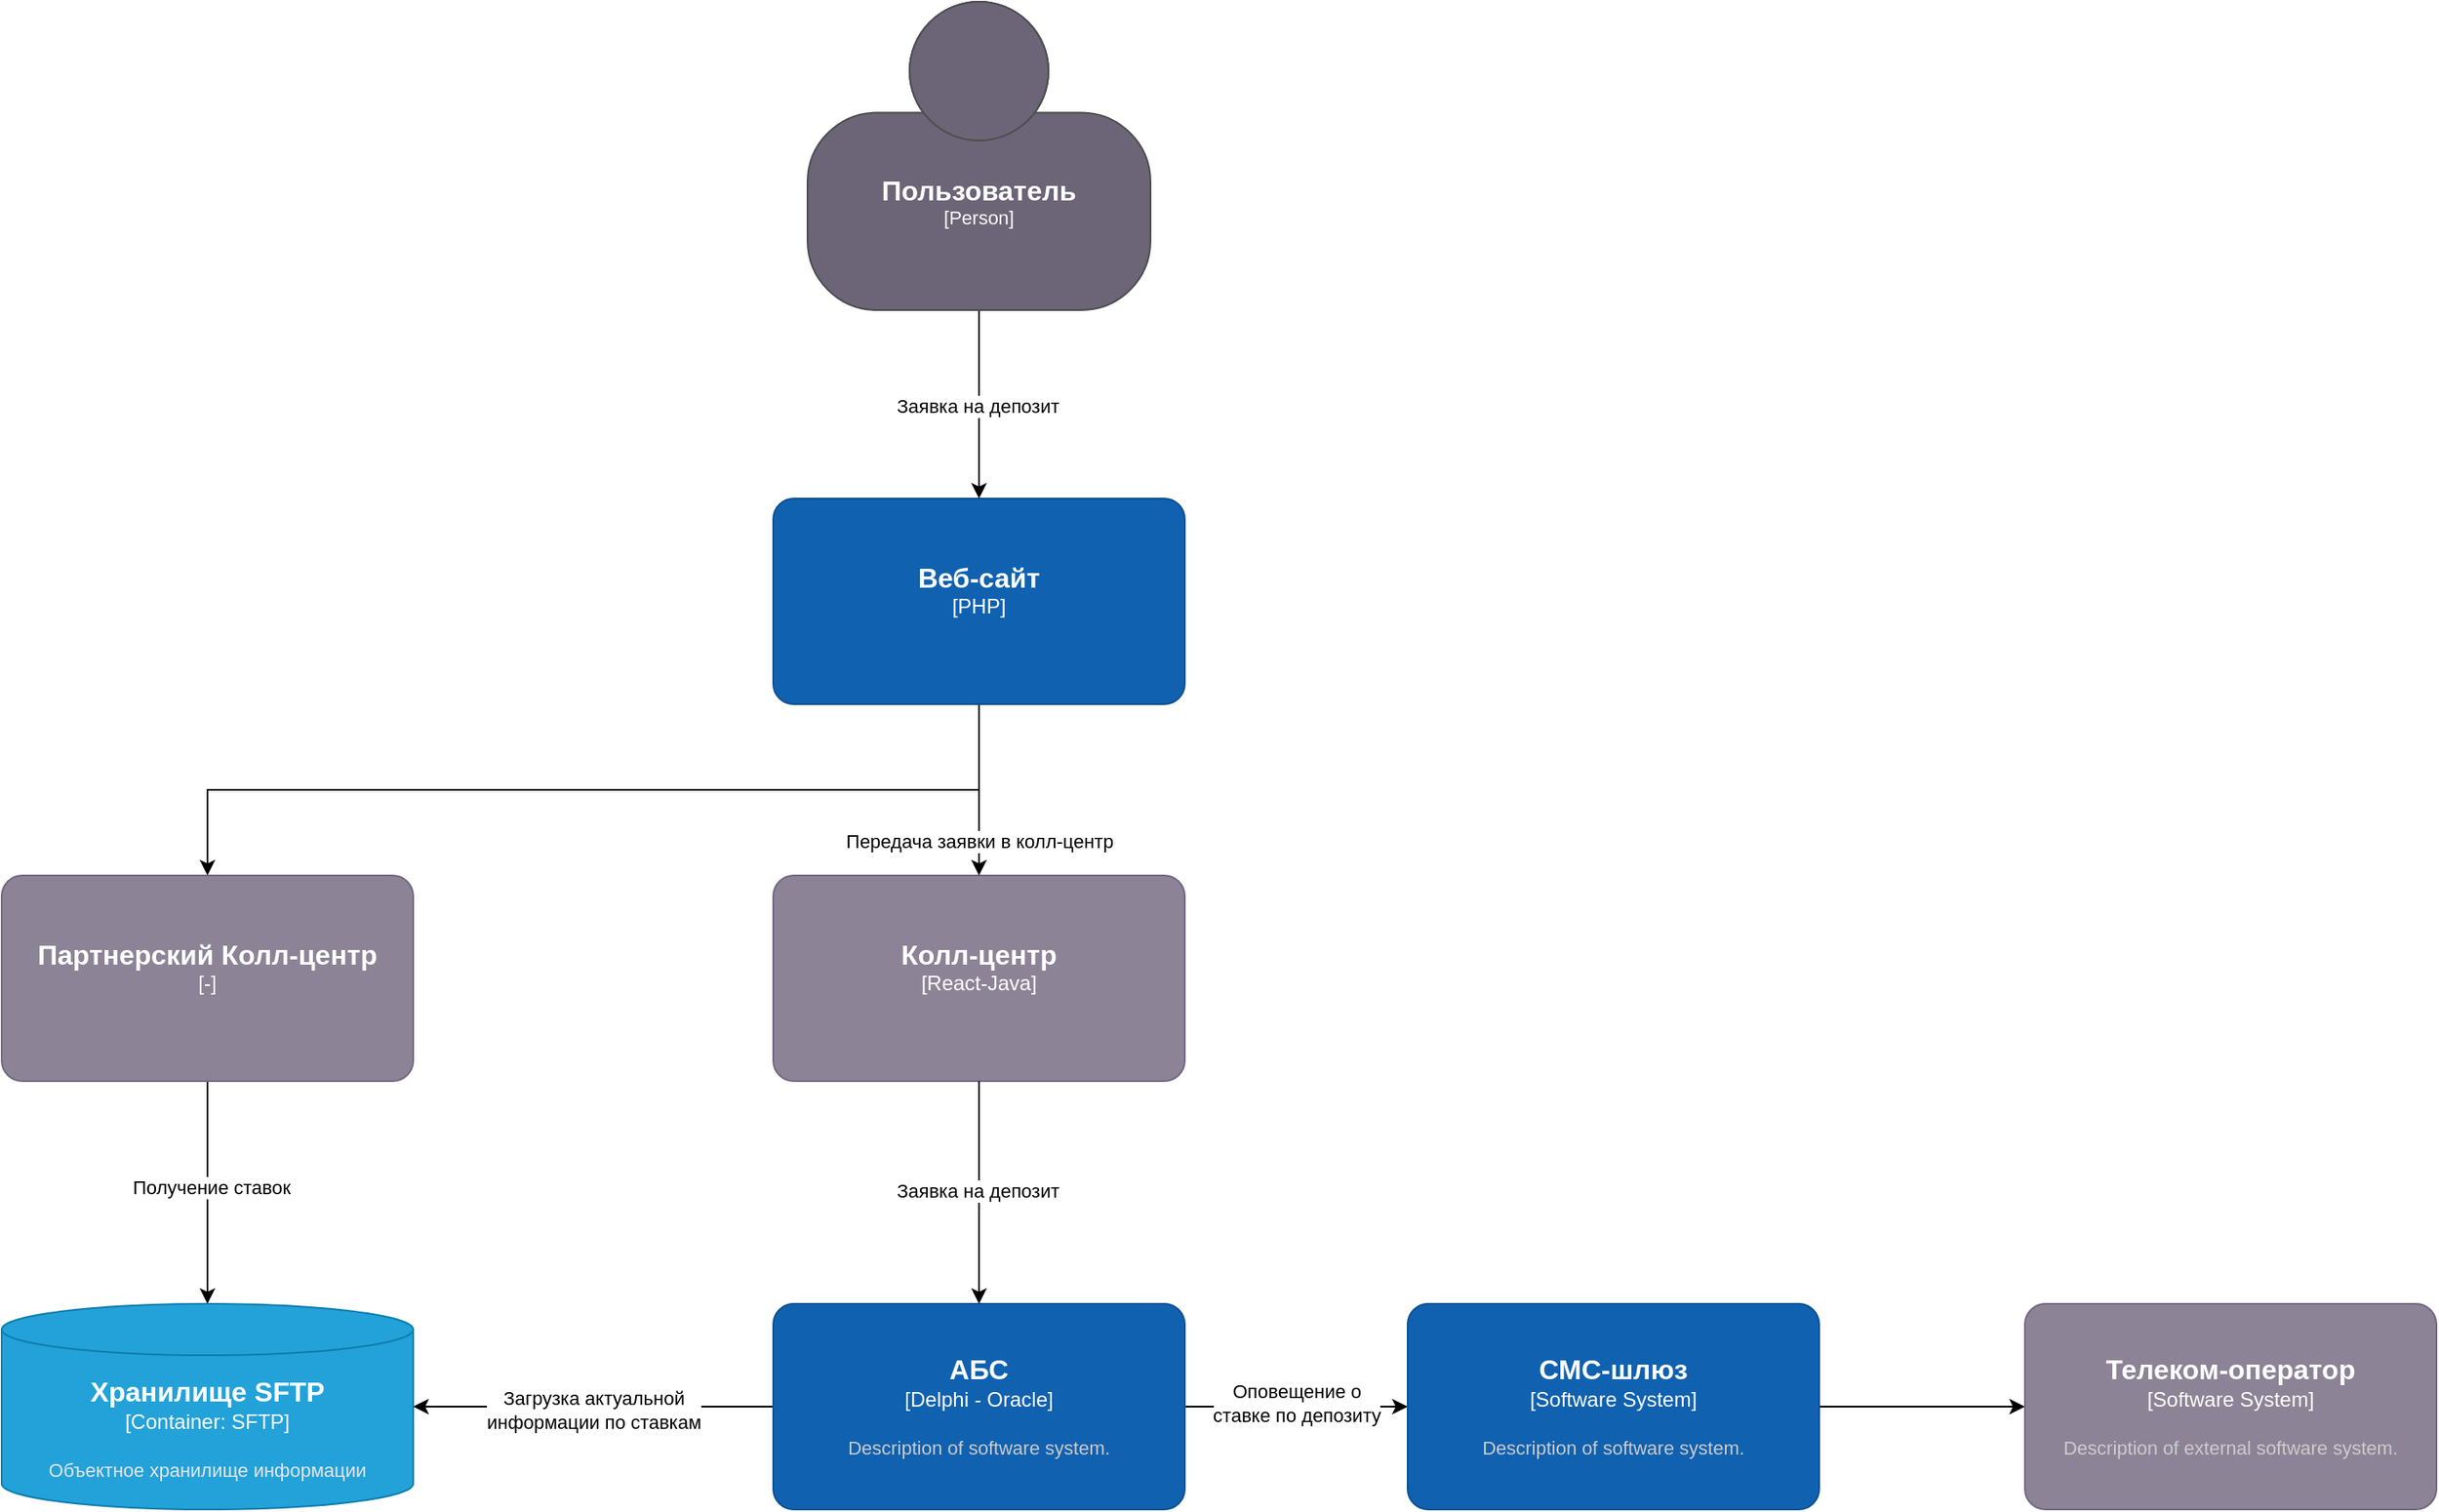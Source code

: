<mxfile version="27.0.9">
  <diagram name="Страница — 1" id="_CmfS3-kJhDY7hI6pSH_">
    <mxGraphModel dx="1563" dy="1185" grid="1" gridSize="10" guides="1" tooltips="1" connect="1" arrows="1" fold="1" page="1" pageScale="1" pageWidth="1827" pageHeight="2169" background="#FFFFFF" math="0" shadow="0">
      <root>
        <mxCell id="0" />
        <mxCell id="1" parent="0" />
        <object placeholders="1" c4Name="Колл-центр" c4Type="React-Java" c4Description="" label="&lt;font style=&quot;font-size: 16px&quot;&gt;&lt;b&gt;%c4Name%&lt;/b&gt;&lt;/font&gt;&lt;div&gt;[%c4Type%]&lt;/div&gt;&lt;br&gt;&lt;div&gt;&lt;font style=&quot;font-size: 11px&quot;&gt;&lt;font color=&quot;#cccccc&quot;&gt;%c4Description%&lt;/font&gt;&lt;/div&gt;" id="8FxIW00yGj3Qzw7Ot2rw-5">
          <mxCell style="rounded=1;whiteSpace=wrap;html=1;labelBackgroundColor=none;fillColor=#8C8496;fontColor=#ffffff;align=center;arcSize=10;strokeColor=#736782;metaEdit=1;resizable=0;points=[[0.25,0,0],[0.5,0,0],[0.75,0,0],[1,0.25,0],[1,0.5,0],[1,0.75,0],[0.75,1,0],[0.5,1,0],[0.25,1,0],[0,0.75,0],[0,0.5,0],[0,0.25,0]];" vertex="1" parent="1">
            <mxGeometry x="660" y="900" width="240" height="120" as="geometry" />
          </mxCell>
        </object>
        <mxCell id="8FxIW00yGj3Qzw7Ot2rw-6" style="edgeStyle=orthogonalEdgeStyle;rounded=0;orthogonalLoop=1;jettySize=auto;html=1;" edge="1" parent="1" source="8FxIW00yGj3Qzw7Ot2rw-8" target="8FxIW00yGj3Qzw7Ot2rw-10">
          <mxGeometry relative="1" as="geometry" />
        </mxCell>
        <mxCell id="8FxIW00yGj3Qzw7Ot2rw-7" value="Оповещение о&lt;div&gt;ставке по депозиту&lt;/div&gt;" style="edgeLabel;html=1;align=center;verticalAlign=middle;resizable=0;points=[];" vertex="1" connectable="0" parent="8FxIW00yGj3Qzw7Ot2rw-6">
          <mxGeometry x="0.003" y="2" relative="1" as="geometry">
            <mxPoint as="offset" />
          </mxGeometry>
        </mxCell>
        <mxCell id="8FxIW00yGj3Qzw7Ot2rw-29" style="edgeStyle=orthogonalEdgeStyle;rounded=0;orthogonalLoop=1;jettySize=auto;html=1;" edge="1" parent="1" source="8FxIW00yGj3Qzw7Ot2rw-27" target="8FxIW00yGj3Qzw7Ot2rw-31">
          <mxGeometry relative="1" as="geometry" />
        </mxCell>
        <mxCell id="8FxIW00yGj3Qzw7Ot2rw-30" value="Получение актуальных ставок" style="edgeLabel;html=1;align=center;verticalAlign=middle;resizable=0;points=[];" vertex="1" connectable="0" parent="8FxIW00yGj3Qzw7Ot2rw-29">
          <mxGeometry x="0.58" y="6" relative="1" as="geometry">
            <mxPoint y="38" as="offset" />
          </mxGeometry>
        </mxCell>
        <mxCell id="8FxIW00yGj3Qzw7Ot2rw-35" value="Получение ставок" style="edgeLabel;html=1;align=center;verticalAlign=middle;resizable=0;points=[];" vertex="1" connectable="0" parent="8FxIW00yGj3Qzw7Ot2rw-29">
          <mxGeometry x="-0.044" y="2" relative="1" as="geometry">
            <mxPoint as="offset" />
          </mxGeometry>
        </mxCell>
        <mxCell id="8FxIW00yGj3Qzw7Ot2rw-33" style="edgeStyle=orthogonalEdgeStyle;rounded=0;orthogonalLoop=1;jettySize=auto;html=1;" edge="1" parent="1" source="8FxIW00yGj3Qzw7Ot2rw-8" target="8FxIW00yGj3Qzw7Ot2rw-31">
          <mxGeometry relative="1" as="geometry" />
        </mxCell>
        <mxCell id="8FxIW00yGj3Qzw7Ot2rw-34" value="Загрузка актуальной&lt;div&gt;информации по ставкам&lt;/div&gt;" style="edgeLabel;html=1;align=center;verticalAlign=middle;resizable=0;points=[];" vertex="1" connectable="0" parent="8FxIW00yGj3Qzw7Ot2rw-33">
          <mxGeometry x="0.005" y="2" relative="1" as="geometry">
            <mxPoint as="offset" />
          </mxGeometry>
        </mxCell>
        <object placeholders="1" c4Name="АБС" c4Type="Delphi - Oracle" c4Description="Description of software system." label="&lt;font style=&quot;font-size: 16px&quot;&gt;&lt;b&gt;%c4Name%&lt;/b&gt;&lt;/font&gt;&lt;div&gt;[%c4Type%]&lt;/div&gt;&lt;br&gt;&lt;div&gt;&lt;font style=&quot;font-size: 11px&quot;&gt;&lt;font color=&quot;#cccccc&quot;&gt;%c4Description%&lt;/font&gt;&lt;/div&gt;" id="8FxIW00yGj3Qzw7Ot2rw-8">
          <mxCell style="rounded=1;whiteSpace=wrap;html=1;labelBackgroundColor=none;fillColor=#1061B0;fontColor=#ffffff;align=center;arcSize=10;strokeColor=#0D5091;metaEdit=1;resizable=0;points=[[0.25,0,0],[0.5,0,0],[0.75,0,0],[1,0.25,0],[1,0.5,0],[1,0.75,0],[0.75,1,0],[0.5,1,0],[0.25,1,0],[0,0.75,0],[0,0.5,0],[0,0.25,0]];" vertex="1" parent="1">
            <mxGeometry x="660" y="1150" width="240" height="120" as="geometry" />
          </mxCell>
        </object>
        <mxCell id="8FxIW00yGj3Qzw7Ot2rw-9" style="edgeStyle=orthogonalEdgeStyle;rounded=0;orthogonalLoop=1;jettySize=auto;html=1;" edge="1" parent="1" source="8FxIW00yGj3Qzw7Ot2rw-10" target="8FxIW00yGj3Qzw7Ot2rw-11">
          <mxGeometry relative="1" as="geometry" />
        </mxCell>
        <object placeholders="1" c4Name="СМС-шлюз" c4Type="Software System" c4Description="Description of software system." label="&lt;font style=&quot;font-size: 16px&quot;&gt;&lt;b&gt;%c4Name%&lt;/b&gt;&lt;/font&gt;&lt;div&gt;[%c4Type%]&lt;/div&gt;&lt;br&gt;&lt;div&gt;&lt;font style=&quot;font-size: 11px&quot;&gt;&lt;font color=&quot;#cccccc&quot;&gt;%c4Description%&lt;/font&gt;&lt;/div&gt;" id="8FxIW00yGj3Qzw7Ot2rw-10">
          <mxCell style="rounded=1;whiteSpace=wrap;html=1;labelBackgroundColor=none;fillColor=#1061B0;fontColor=#ffffff;align=center;arcSize=10;strokeColor=#0D5091;metaEdit=1;resizable=0;points=[[0.25,0,0],[0.5,0,0],[0.75,0,0],[1,0.25,0],[1,0.5,0],[1,0.75,0],[0.75,1,0],[0.5,1,0],[0.25,1,0],[0,0.75,0],[0,0.5,0],[0,0.25,0]];" vertex="1" parent="1">
            <mxGeometry x="1030" y="1150" width="240" height="120" as="geometry" />
          </mxCell>
        </object>
        <object placeholders="1" c4Name="Телеком-оператор" c4Type="Software System" c4Description="Description of external software system." label="&lt;font style=&quot;font-size: 16px&quot;&gt;&lt;b&gt;%c4Name%&lt;/b&gt;&lt;/font&gt;&lt;div&gt;[%c4Type%]&lt;/div&gt;&lt;br&gt;&lt;div&gt;&lt;font style=&quot;font-size: 11px&quot;&gt;&lt;font color=&quot;#cccccc&quot;&gt;%c4Description%&lt;/font&gt;&lt;/div&gt;" id="8FxIW00yGj3Qzw7Ot2rw-11">
          <mxCell style="rounded=1;whiteSpace=wrap;html=1;labelBackgroundColor=none;fillColor=#8C8496;fontColor=#ffffff;align=center;arcSize=10;strokeColor=#736782;metaEdit=1;resizable=0;points=[[0.25,0,0],[0.5,0,0],[0.75,0,0],[1,0.25,0],[1,0.5,0],[1,0.75,0],[0.75,1,0],[0.5,1,0],[0.25,1,0],[0,0.75,0],[0,0.5,0],[0,0.25,0]];" vertex="1" parent="1">
            <mxGeometry x="1390" y="1150" width="240" height="120" as="geometry" />
          </mxCell>
        </object>
        <mxCell id="8FxIW00yGj3Qzw7Ot2rw-14" style="edgeStyle=orthogonalEdgeStyle;rounded=0;orthogonalLoop=1;jettySize=auto;html=1;entryX=0.5;entryY=0;entryDx=0;entryDy=0;entryPerimeter=0;" edge="1" parent="1" source="8FxIW00yGj3Qzw7Ot2rw-5" target="8FxIW00yGj3Qzw7Ot2rw-8">
          <mxGeometry relative="1" as="geometry">
            <mxPoint x="770" y="1140" as="targetPoint" />
          </mxGeometry>
        </mxCell>
        <mxCell id="8FxIW00yGj3Qzw7Ot2rw-15" value="Заявка на депозит" style="edgeLabel;html=1;align=center;verticalAlign=middle;resizable=0;points=[];" vertex="1" connectable="0" parent="8FxIW00yGj3Qzw7Ot2rw-14">
          <mxGeometry x="-0.014" y="-1" relative="1" as="geometry">
            <mxPoint as="offset" />
          </mxGeometry>
        </mxCell>
        <mxCell id="8FxIW00yGj3Qzw7Ot2rw-22" value="Передача заявки в колл-центр" style="edgeStyle=orthogonalEdgeStyle;rounded=0;orthogonalLoop=1;jettySize=auto;html=1;" edge="1" parent="1" source="8FxIW00yGj3Qzw7Ot2rw-23" target="8FxIW00yGj3Qzw7Ot2rw-5">
          <mxGeometry x="0.6" relative="1" as="geometry">
            <mxPoint as="offset" />
          </mxGeometry>
        </mxCell>
        <mxCell id="8FxIW00yGj3Qzw7Ot2rw-28" style="edgeStyle=orthogonalEdgeStyle;rounded=0;orthogonalLoop=1;jettySize=auto;html=1;exitX=0.5;exitY=1;exitDx=0;exitDy=0;exitPerimeter=0;" edge="1" parent="1" source="8FxIW00yGj3Qzw7Ot2rw-23" target="8FxIW00yGj3Qzw7Ot2rw-27">
          <mxGeometry relative="1" as="geometry" />
        </mxCell>
        <object placeholders="1" c4Name="Веб-сайт" c4Type="PHP" c4Description="" label="&lt;font style=&quot;font-size: 16px&quot;&gt;&lt;b&gt;%c4Name%&lt;/b&gt;&lt;/font&gt;&lt;div&gt;[%c4Type%]&lt;/div&gt;&lt;br&gt;&lt;div&gt;&lt;font style=&quot;font-size: 11px&quot;&gt;&lt;font color=&quot;#cccccc&quot;&gt;%c4Description%&lt;/font&gt;&lt;/div&gt;" id="8FxIW00yGj3Qzw7Ot2rw-23">
          <mxCell style="rounded=1;whiteSpace=wrap;html=1;labelBackgroundColor=none;fillColor=#1061B0;fontColor=#ffffff;align=center;arcSize=10;strokeColor=#0D5091;metaEdit=1;resizable=0;points=[[0.25,0,0],[0.5,0,0],[0.75,0,0],[1,0.25,0],[1,0.5,0],[1,0.75,0],[0.75,1,0],[0.5,1,0],[0.25,1,0],[0,0.75,0],[0,0.5,0],[0,0.25,0]];" vertex="1" parent="1">
            <mxGeometry x="660" y="680" width="240" height="120" as="geometry" />
          </mxCell>
        </object>
        <mxCell id="8FxIW00yGj3Qzw7Ot2rw-24" style="edgeStyle=orthogonalEdgeStyle;rounded=0;orthogonalLoop=1;jettySize=auto;html=1;" edge="1" parent="1" source="8FxIW00yGj3Qzw7Ot2rw-26" target="8FxIW00yGj3Qzw7Ot2rw-23">
          <mxGeometry relative="1" as="geometry" />
        </mxCell>
        <mxCell id="8FxIW00yGj3Qzw7Ot2rw-25" value="Заявка на депозит" style="edgeLabel;html=1;align=center;verticalAlign=middle;resizable=0;points=[];" vertex="1" connectable="0" parent="8FxIW00yGj3Qzw7Ot2rw-24">
          <mxGeometry x="0.006" y="-1" relative="1" as="geometry">
            <mxPoint as="offset" />
          </mxGeometry>
        </mxCell>
        <object placeholders="1" c4Name="Пользователь" c4Type="Person" c4Description="" label="&lt;font style=&quot;font-size: 16px&quot;&gt;&lt;b&gt;%c4Name%&lt;/b&gt;&lt;/font&gt;&lt;div&gt;[%c4Type%]&lt;/div&gt;&lt;br&gt;&lt;div&gt;&lt;font style=&quot;font-size: 11px&quot;&gt;&lt;font color=&quot;#cccccc&quot;&gt;%c4Description%&lt;/font&gt;&lt;/div&gt;" id="8FxIW00yGj3Qzw7Ot2rw-26">
          <mxCell style="html=1;fontSize=11;dashed=0;whiteSpace=wrap;fillColor=#6C6477;strokeColor=#4D4D4D;fontColor=#ffffff;shape=mxgraph.c4.person2;align=center;metaEdit=1;points=[[0.5,0,0],[1,0.5,0],[1,0.75,0],[0.75,1,0],[0.5,1,0],[0.25,1,0],[0,0.75,0],[0,0.5,0]];resizable=0;" vertex="1" parent="1">
            <mxGeometry x="680" y="390" width="200" height="180" as="geometry" />
          </mxCell>
        </object>
        <object placeholders="1" c4Name="Партнерский Колл-центр" c4Type="-" c4Description="" label="&lt;font style=&quot;font-size: 16px&quot;&gt;&lt;b&gt;%c4Name%&lt;/b&gt;&lt;/font&gt;&lt;div&gt;[%c4Type%]&lt;/div&gt;&lt;br&gt;&lt;div&gt;&lt;font style=&quot;font-size: 11px&quot;&gt;&lt;font color=&quot;#cccccc&quot;&gt;%c4Description%&lt;/font&gt;&lt;/div&gt;" id="8FxIW00yGj3Qzw7Ot2rw-27">
          <mxCell style="rounded=1;whiteSpace=wrap;html=1;labelBackgroundColor=none;fillColor=#8C8496;fontColor=#ffffff;align=center;arcSize=10;strokeColor=#736782;metaEdit=1;resizable=0;points=[[0.25,0,0],[0.5,0,0],[0.75,0,0],[1,0.25,0],[1,0.5,0],[1,0.75,0],[0.75,1,0],[0.5,1,0],[0.25,1,0],[0,0.75,0],[0,0.5,0],[0,0.25,0]];" vertex="1" parent="1">
            <mxGeometry x="210" y="900" width="240" height="120" as="geometry" />
          </mxCell>
        </object>
        <object placeholders="1" c4Name="Хранилище SFTP" c4Type="Container" c4Technology="SFTP" c4Description="Объектное хранилище информации" label="&lt;font style=&quot;font-size: 16px&quot;&gt;&lt;b&gt;%c4Name%&lt;/b&gt;&lt;/font&gt;&lt;div&gt;[%c4Type%:&amp;nbsp;%c4Technology%]&lt;/div&gt;&lt;br&gt;&lt;div&gt;&lt;font style=&quot;font-size: 11px&quot;&gt;&lt;font color=&quot;#E6E6E6&quot;&gt;%c4Description%&lt;/font&gt;&lt;/div&gt;" id="8FxIW00yGj3Qzw7Ot2rw-31">
          <mxCell style="shape=cylinder3;size=15;whiteSpace=wrap;html=1;boundedLbl=1;rounded=0;labelBackgroundColor=none;fillColor=#23A2D9;fontSize=12;fontColor=#ffffff;align=center;strokeColor=#0E7DAD;metaEdit=1;points=[[0.5,0,0],[1,0.25,0],[1,0.5,0],[1,0.75,0],[0.5,1,0],[0,0.75,0],[0,0.5,0],[0,0.25,0]];resizable=0;" vertex="1" parent="1">
            <mxGeometry x="210" y="1150" width="240" height="120" as="geometry" />
          </mxCell>
        </object>
      </root>
    </mxGraphModel>
  </diagram>
</mxfile>
